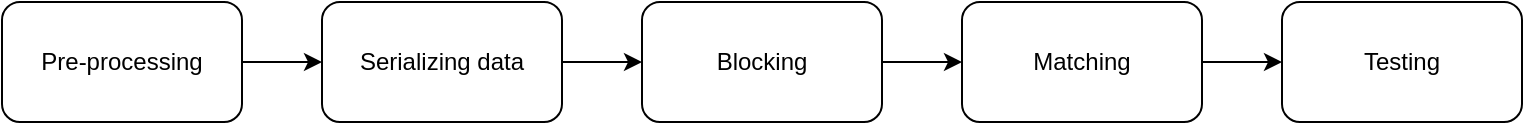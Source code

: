 <mxfile><diagram name="Page-1" id="wSDDUcHJAozmJ0OtyiR2"><mxGraphModel dx="2629" dy="828" grid="1" gridSize="10" guides="1" tooltips="1" connect="1" arrows="1" fold="1" page="1" pageScale="1" pageWidth="827" pageHeight="1169" math="0" shadow="0"><root><mxCell id="0"/><mxCell id="1" parent="0"/><mxCell id="4" style="edgeStyle=none;html=1;entryX=0;entryY=0.5;entryDx=0;entryDy=0;" parent="1" source="2" target="3" edge="1"><mxGeometry relative="1" as="geometry"/></mxCell><mxCell id="2" value="Pre-processing" style="rounded=1;whiteSpace=wrap;html=1;" parent="1" vertex="1"><mxGeometry x="40" y="140" width="120" height="60" as="geometry"/></mxCell><mxCell id="10" value="" style="edgeStyle=none;html=1;" parent="1" source="3" target="9" edge="1"><mxGeometry relative="1" as="geometry"/></mxCell><mxCell id="3" value="Serializing data" style="whiteSpace=wrap;html=1;rounded=1;" parent="1" vertex="1"><mxGeometry x="200" y="140" width="120" height="60" as="geometry"/></mxCell><mxCell id="12" value="" style="edgeStyle=none;html=1;" parent="1" source="9" target="11" edge="1"><mxGeometry relative="1" as="geometry"/></mxCell><mxCell id="9" value="Blocking" style="whiteSpace=wrap;html=1;rounded=1;" parent="1" vertex="1"><mxGeometry x="360" y="140" width="120" height="60" as="geometry"/></mxCell><mxCell id="14" value="" style="edgeStyle=none;html=1;" parent="1" source="11" target="13" edge="1"><mxGeometry relative="1" as="geometry"/></mxCell><mxCell id="11" value="Matching" style="whiteSpace=wrap;html=1;rounded=1;" parent="1" vertex="1"><mxGeometry x="520" y="140" width="120" height="60" as="geometry"/></mxCell><mxCell id="13" value="Testing" style="whiteSpace=wrap;html=1;rounded=1;" parent="1" vertex="1"><mxGeometry x="680" y="140" width="120" height="60" as="geometry"/></mxCell></root></mxGraphModel></diagram></mxfile>